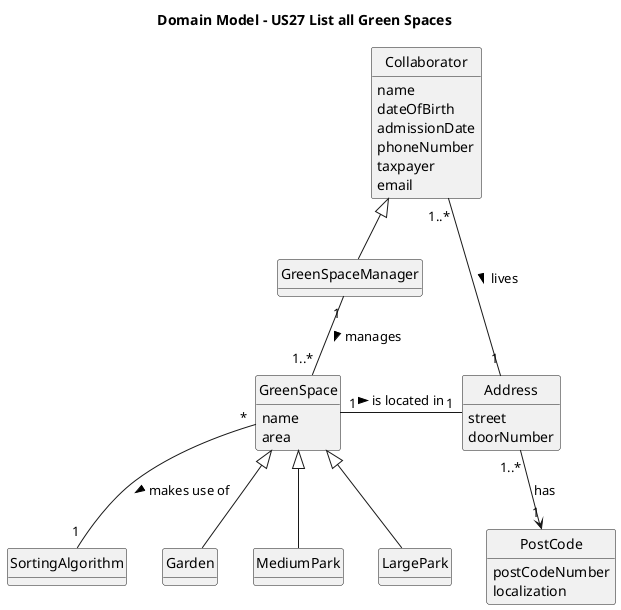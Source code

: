 @startuml
skinparam monochrome true
skinparam packageStyle rectangle
skinparam shadowing false
skinparam classAttributeIconSize 0
hide circle
hide methods

title Domain Model - US27 List all Green Spaces

class Collaborator {
    name
    dateOfBirth
    admissionDate
    phoneNumber
    taxpayer
    email
}

class Address {
    street
    doorNumber
}

class PostCode {
    postCodeNumber
    localization
}

class GreenSpaceManager {
}

class GreenSpace{
    name
    area
}

class SortingAlgorithm {
}

class Garden {
}

class MediumPark {
}

class LargePark {
}

Collaborator "1..*" -- "1" Address : lives >
Collaborator  <|--  GreenSpaceManager

Address "1..*" --> "1" PostCode : has

GreenSpaceManager "1" -- "1..*" GreenSpace : manages >

GreenSpace "1" - "1" Address : is located in >
GreenSpace "*" -- "1" SortingAlgorithm : makes use of >
GreenSpace <|-- Garden
GreenSpace <|-- MediumPark
GreenSpace <|-- LargePark

@enduml